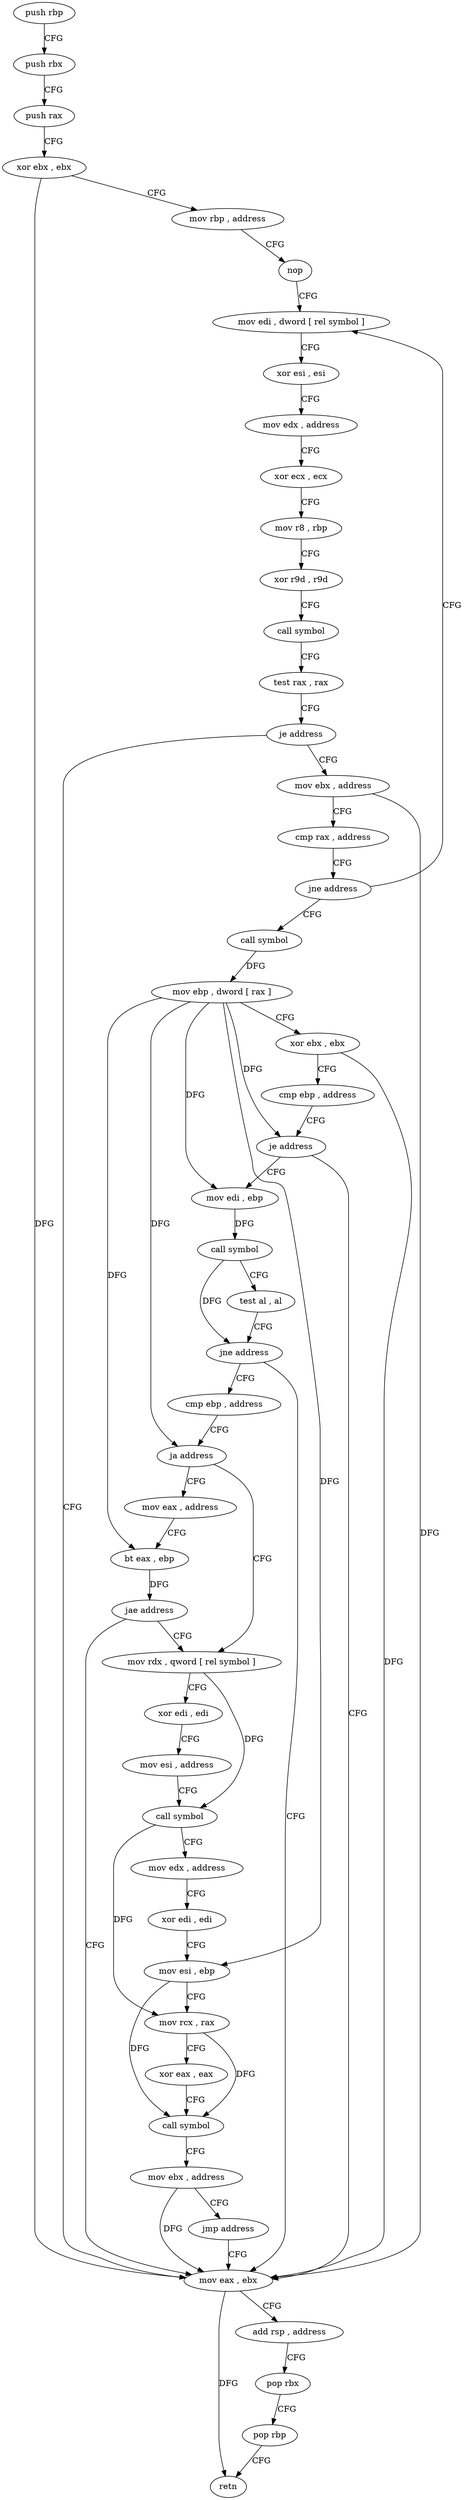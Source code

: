 digraph "func" {
"4202848" [label = "push rbp" ]
"4202849" [label = "push rbx" ]
"4202850" [label = "push rax" ]
"4202851" [label = "xor ebx , ebx" ]
"4202853" [label = "mov rbp , address" ]
"4202863" [label = "nop" ]
"4202864" [label = "mov edi , dword [ rel symbol ]" ]
"4202946" [label = "mov eax , ebx" ]
"4202948" [label = "add rsp , address" ]
"4202952" [label = "pop rbx" ]
"4202953" [label = "pop rbp" ]
"4202954" [label = "retn" ]
"4202895" [label = "mov ebx , address" ]
"4202900" [label = "cmp rax , address" ]
"4202904" [label = "jne address" ]
"4202906" [label = "call symbol" ]
"4202870" [label = "xor esi , esi" ]
"4202872" [label = "mov edx , address" ]
"4202877" [label = "xor ecx , ecx" ]
"4202879" [label = "mov r8 , rbp" ]
"4202882" [label = "xor r9d , r9d" ]
"4202885" [label = "call symbol" ]
"4202890" [label = "test rax , rax" ]
"4202893" [label = "je address" ]
"4202911" [label = "mov ebp , dword [ rax ]" ]
"4202913" [label = "xor ebx , ebx" ]
"4202915" [label = "cmp ebp , address" ]
"4202918" [label = "je address" ]
"4202920" [label = "mov edi , ebp" ]
"4202922" [label = "call symbol" ]
"4202927" [label = "test al , al" ]
"4202929" [label = "jne address" ]
"4202931" [label = "cmp ebp , address" ]
"4202934" [label = "ja address" ]
"4202955" [label = "mov rdx , qword [ rel symbol ]" ]
"4202936" [label = "mov eax , address" ]
"4202962" [label = "xor edi , edi" ]
"4202964" [label = "mov esi , address" ]
"4202969" [label = "call symbol" ]
"4202974" [label = "mov edx , address" ]
"4202979" [label = "xor edi , edi" ]
"4202981" [label = "mov esi , ebp" ]
"4202983" [label = "mov rcx , rax" ]
"4202986" [label = "xor eax , eax" ]
"4202988" [label = "call symbol" ]
"4202993" [label = "mov ebx , address" ]
"4202998" [label = "jmp address" ]
"4202941" [label = "bt eax , ebp" ]
"4202944" [label = "jae address" ]
"4202848" -> "4202849" [ label = "CFG" ]
"4202849" -> "4202850" [ label = "CFG" ]
"4202850" -> "4202851" [ label = "CFG" ]
"4202851" -> "4202853" [ label = "CFG" ]
"4202851" -> "4202946" [ label = "DFG" ]
"4202853" -> "4202863" [ label = "CFG" ]
"4202863" -> "4202864" [ label = "CFG" ]
"4202864" -> "4202870" [ label = "CFG" ]
"4202946" -> "4202948" [ label = "CFG" ]
"4202946" -> "4202954" [ label = "DFG" ]
"4202948" -> "4202952" [ label = "CFG" ]
"4202952" -> "4202953" [ label = "CFG" ]
"4202953" -> "4202954" [ label = "CFG" ]
"4202895" -> "4202900" [ label = "CFG" ]
"4202895" -> "4202946" [ label = "DFG" ]
"4202900" -> "4202904" [ label = "CFG" ]
"4202904" -> "4202864" [ label = "CFG" ]
"4202904" -> "4202906" [ label = "CFG" ]
"4202906" -> "4202911" [ label = "DFG" ]
"4202870" -> "4202872" [ label = "CFG" ]
"4202872" -> "4202877" [ label = "CFG" ]
"4202877" -> "4202879" [ label = "CFG" ]
"4202879" -> "4202882" [ label = "CFG" ]
"4202882" -> "4202885" [ label = "CFG" ]
"4202885" -> "4202890" [ label = "CFG" ]
"4202890" -> "4202893" [ label = "CFG" ]
"4202893" -> "4202946" [ label = "CFG" ]
"4202893" -> "4202895" [ label = "CFG" ]
"4202911" -> "4202913" [ label = "CFG" ]
"4202911" -> "4202918" [ label = "DFG" ]
"4202911" -> "4202920" [ label = "DFG" ]
"4202911" -> "4202934" [ label = "DFG" ]
"4202911" -> "4202981" [ label = "DFG" ]
"4202911" -> "4202941" [ label = "DFG" ]
"4202913" -> "4202915" [ label = "CFG" ]
"4202913" -> "4202946" [ label = "DFG" ]
"4202915" -> "4202918" [ label = "CFG" ]
"4202918" -> "4202946" [ label = "CFG" ]
"4202918" -> "4202920" [ label = "CFG" ]
"4202920" -> "4202922" [ label = "DFG" ]
"4202922" -> "4202927" [ label = "CFG" ]
"4202922" -> "4202929" [ label = "DFG" ]
"4202927" -> "4202929" [ label = "CFG" ]
"4202929" -> "4202946" [ label = "CFG" ]
"4202929" -> "4202931" [ label = "CFG" ]
"4202931" -> "4202934" [ label = "CFG" ]
"4202934" -> "4202955" [ label = "CFG" ]
"4202934" -> "4202936" [ label = "CFG" ]
"4202955" -> "4202962" [ label = "CFG" ]
"4202955" -> "4202969" [ label = "DFG" ]
"4202936" -> "4202941" [ label = "CFG" ]
"4202962" -> "4202964" [ label = "CFG" ]
"4202964" -> "4202969" [ label = "CFG" ]
"4202969" -> "4202974" [ label = "CFG" ]
"4202969" -> "4202983" [ label = "DFG" ]
"4202974" -> "4202979" [ label = "CFG" ]
"4202979" -> "4202981" [ label = "CFG" ]
"4202981" -> "4202983" [ label = "CFG" ]
"4202981" -> "4202988" [ label = "DFG" ]
"4202983" -> "4202986" [ label = "CFG" ]
"4202983" -> "4202988" [ label = "DFG" ]
"4202986" -> "4202988" [ label = "CFG" ]
"4202988" -> "4202993" [ label = "CFG" ]
"4202993" -> "4202998" [ label = "CFG" ]
"4202993" -> "4202946" [ label = "DFG" ]
"4202998" -> "4202946" [ label = "CFG" ]
"4202941" -> "4202944" [ label = "DFG" ]
"4202944" -> "4202955" [ label = "CFG" ]
"4202944" -> "4202946" [ label = "CFG" ]
}
